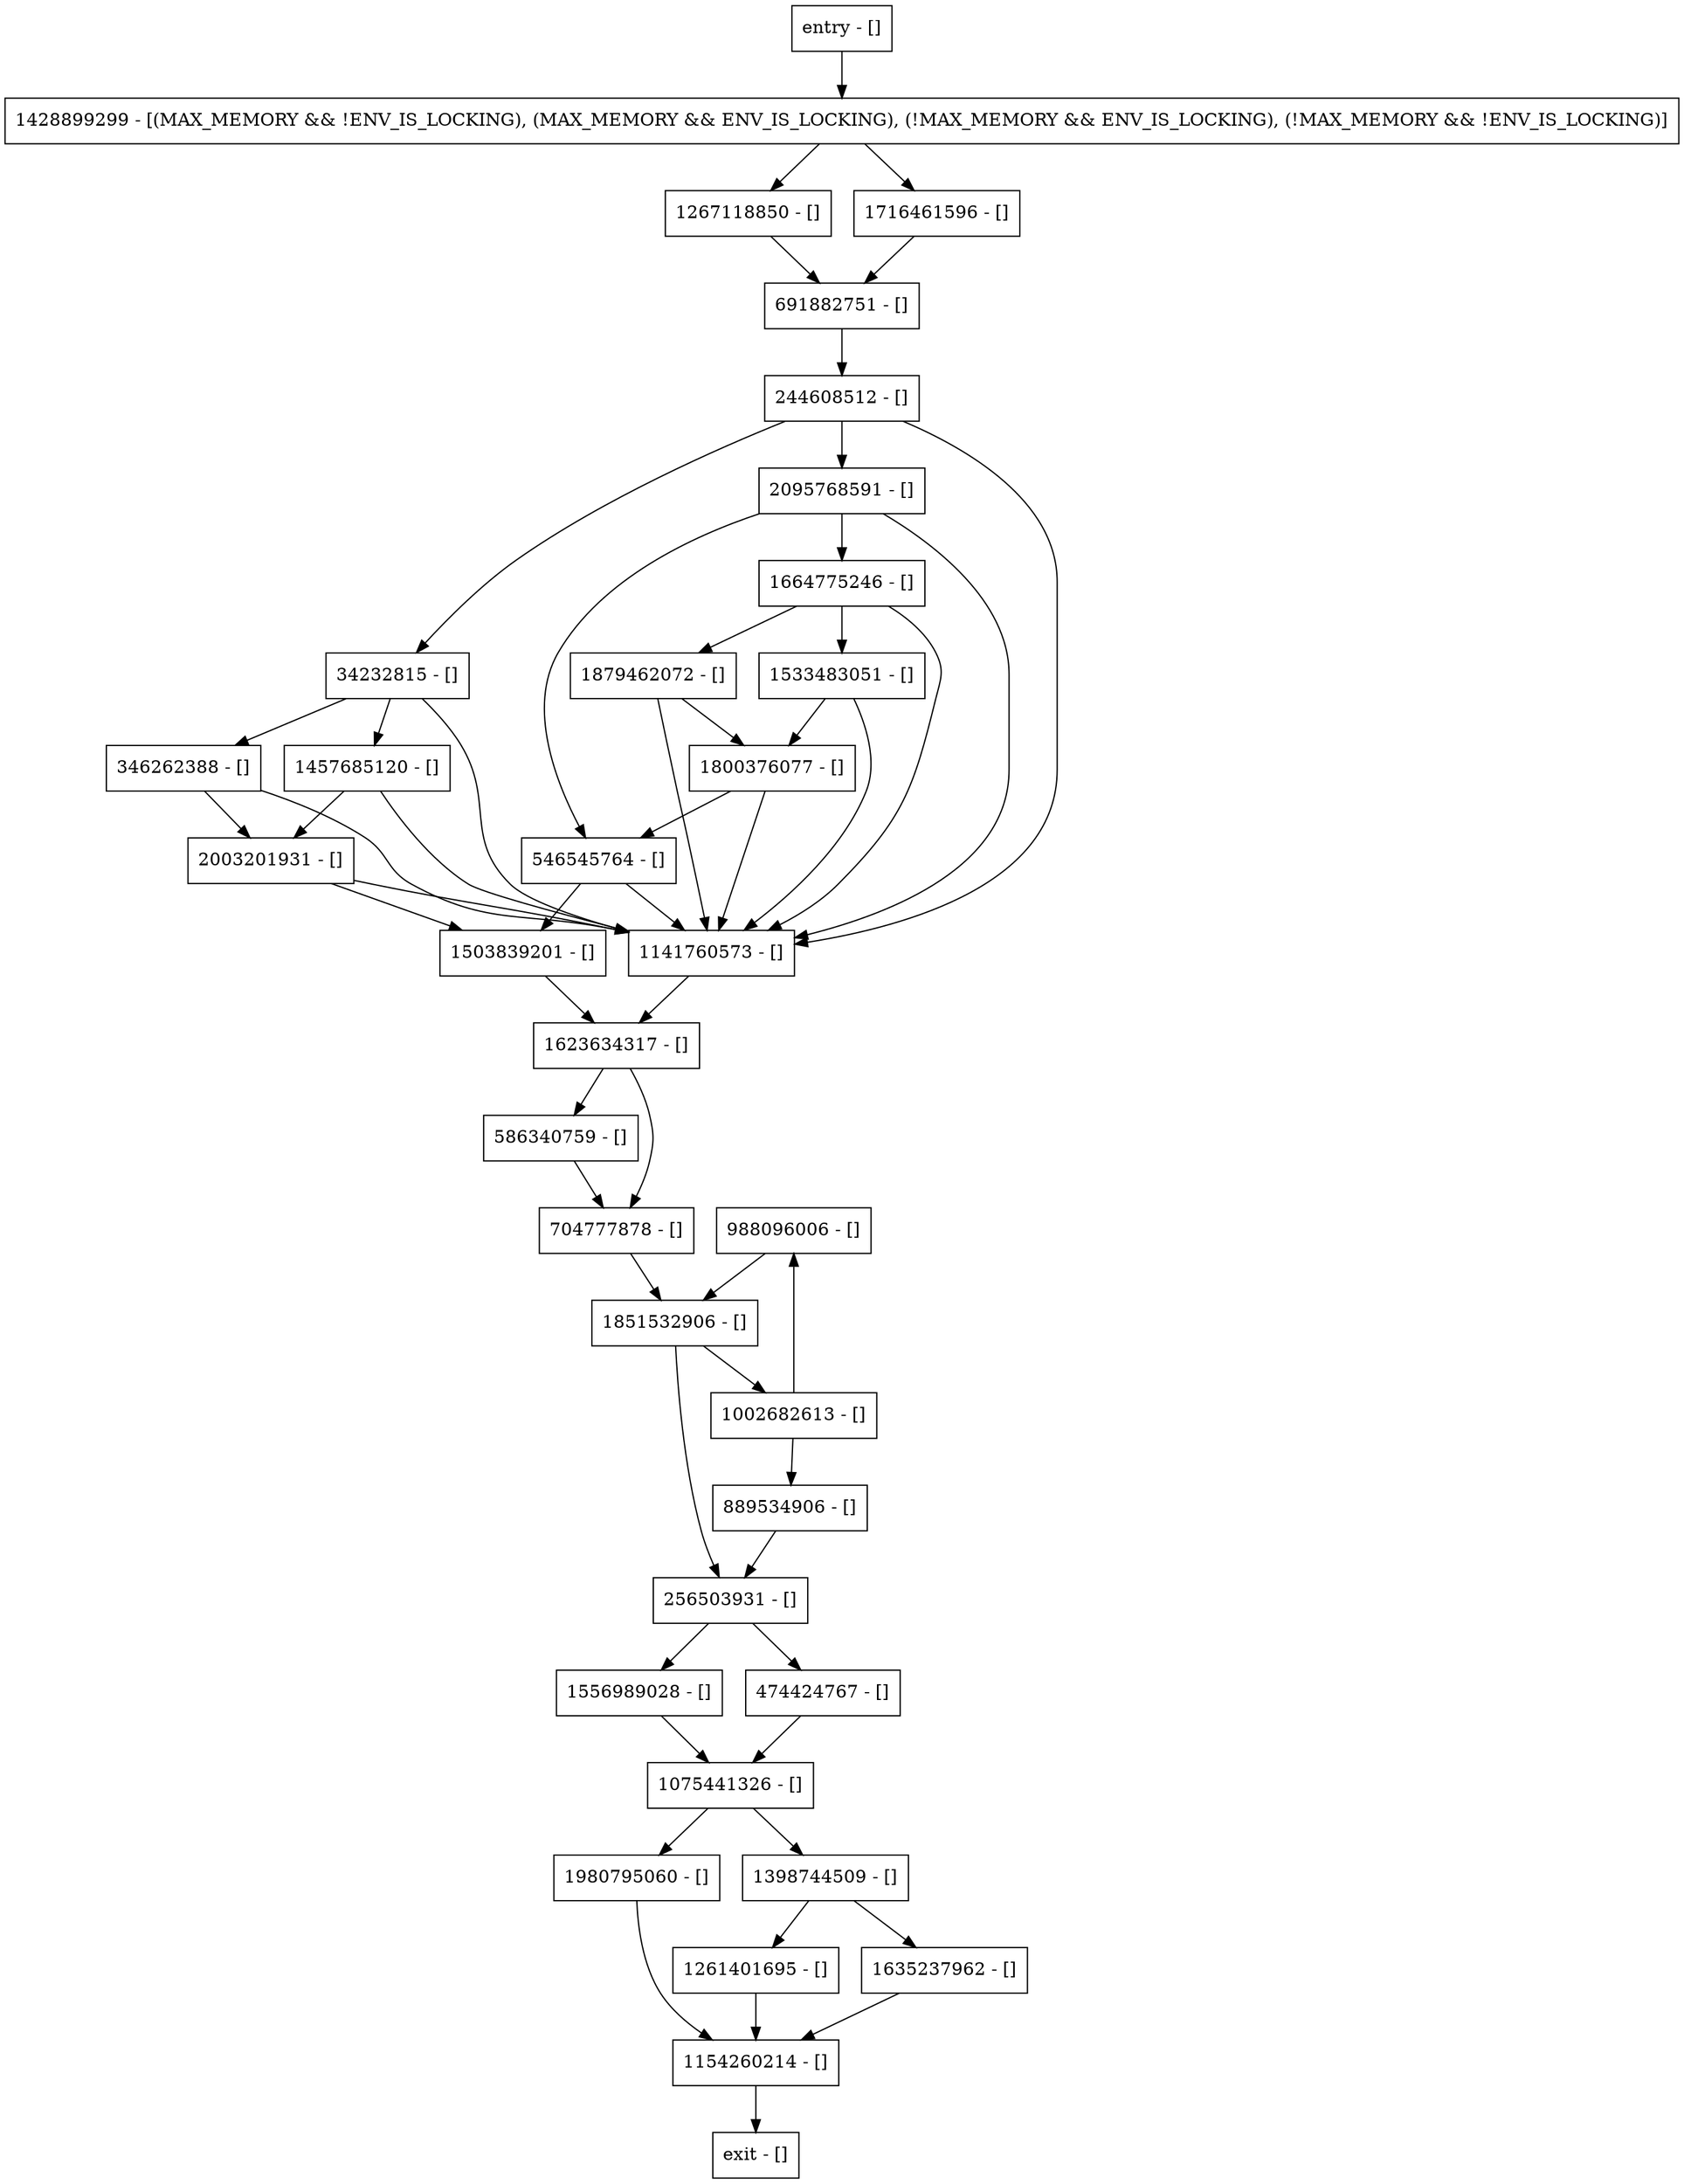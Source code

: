 digraph <clinit> {
node [shape=record];
988096006 [label="988096006 - []"];
1154260214 [label="1154260214 - []"];
586340759 [label="586340759 - []"];
244608512 [label="244608512 - []"];
256503931 [label="256503931 - []"];
1267118850 [label="1267118850 - []"];
1879462072 [label="1879462072 - []"];
34232815 [label="34232815 - []"];
2003201931 [label="2003201931 - []"];
1980795060 [label="1980795060 - []"];
1635237962 [label="1635237962 - []"];
1533483051 [label="1533483051 - []"];
1556989028 [label="1556989028 - []"];
1664775246 [label="1664775246 - []"];
1851532906 [label="1851532906 - []"];
346262388 [label="346262388 - []"];
1398744509 [label="1398744509 - []"];
2095768591 [label="2095768591 - []"];
546545764 [label="546545764 - []"];
1623634317 [label="1623634317 - []"];
1002682613 [label="1002682613 - []"];
1261401695 [label="1261401695 - []"];
691882751 [label="691882751 - []"];
entry [label="entry - []"];
exit [label="exit - []"];
474424767 [label="474424767 - []"];
1503839201 [label="1503839201 - []"];
1800376077 [label="1800376077 - []"];
1716461596 [label="1716461596 - []"];
704777878 [label="704777878 - []"];
889534906 [label="889534906 - []"];
1428899299 [label="1428899299 - [(MAX_MEMORY && !ENV_IS_LOCKING), (MAX_MEMORY && ENV_IS_LOCKING), (!MAX_MEMORY && ENV_IS_LOCKING), (!MAX_MEMORY && !ENV_IS_LOCKING)]"];
1457685120 [label="1457685120 - []"];
1141760573 [label="1141760573 - []"];
1075441326 [label="1075441326 - []"];
entry;
exit;
988096006 -> 1851532906;
1154260214 -> exit;
586340759 -> 704777878;
244608512 -> 34232815;
244608512 -> 2095768591;
244608512 -> 1141760573;
256503931 -> 474424767;
256503931 -> 1556989028;
1267118850 -> 691882751;
1879462072 -> 1800376077;
1879462072 -> 1141760573;
34232815 -> 346262388;
34232815 -> 1457685120;
34232815 -> 1141760573;
2003201931 -> 1503839201;
2003201931 -> 1141760573;
1980795060 -> 1154260214;
1635237962 -> 1154260214;
1533483051 -> 1800376077;
1533483051 -> 1141760573;
1556989028 -> 1075441326;
1664775246 -> 1879462072;
1664775246 -> 1533483051;
1664775246 -> 1141760573;
1851532906 -> 256503931;
1851532906 -> 1002682613;
346262388 -> 2003201931;
346262388 -> 1141760573;
1398744509 -> 1635237962;
1398744509 -> 1261401695;
2095768591 -> 546545764;
2095768591 -> 1141760573;
2095768591 -> 1664775246;
546545764 -> 1503839201;
546545764 -> 1141760573;
1623634317 -> 704777878;
1623634317 -> 586340759;
1002682613 -> 988096006;
1002682613 -> 889534906;
1261401695 -> 1154260214;
691882751 -> 244608512;
entry -> 1428899299;
474424767 -> 1075441326;
1503839201 -> 1623634317;
1800376077 -> 546545764;
1800376077 -> 1141760573;
1716461596 -> 691882751;
704777878 -> 1851532906;
889534906 -> 256503931;
1428899299 -> 1267118850;
1428899299 -> 1716461596;
1457685120 -> 2003201931;
1457685120 -> 1141760573;
1141760573 -> 1623634317;
1075441326 -> 1398744509;
1075441326 -> 1980795060;
}
